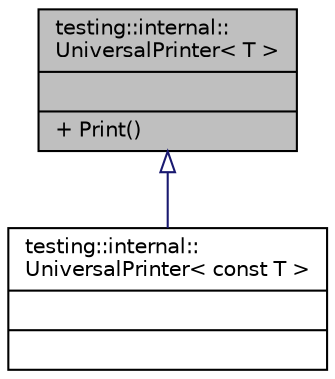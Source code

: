 digraph "testing::internal::UniversalPrinter&lt; T &gt;"
{
 // LATEX_PDF_SIZE
  bgcolor="transparent";
  edge [fontname="Helvetica",fontsize="10",labelfontname="Helvetica",labelfontsize="10"];
  node [fontname="Helvetica",fontsize="10",shape=record];
  Node1 [label="{testing::internal::\lUniversalPrinter\< T \>\n||+ Print()\l}",height=0.2,width=0.4,color="black", fillcolor="grey75", style="filled", fontcolor="black",tooltip=" "];
  Node1 -> Node2 [dir="back",color="midnightblue",fontsize="10",style="solid",arrowtail="onormal",fontname="Helvetica"];
  Node2 [label="{testing::internal::\lUniversalPrinter\< const T \>\n||}",height=0.2,width=0.4,color="black",URL="$classtesting_1_1internal_1_1UniversalPrinter_3_01const_01T_01_4.html",tooltip=" "];
}
